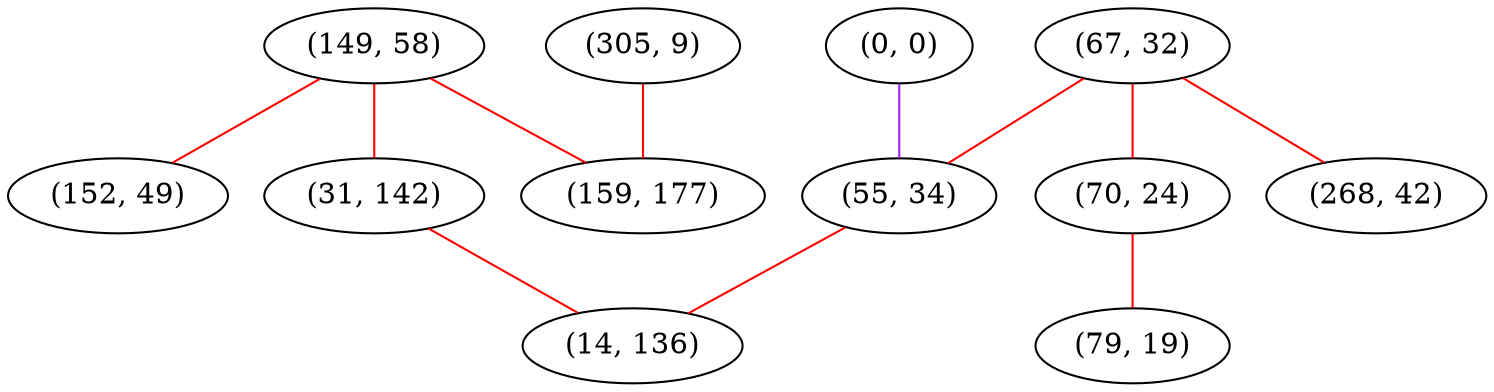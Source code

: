 graph "" {
"(0, 0)";
"(149, 58)";
"(305, 9)";
"(67, 32)";
"(31, 142)";
"(55, 34)";
"(159, 177)";
"(152, 49)";
"(70, 24)";
"(268, 42)";
"(79, 19)";
"(14, 136)";
"(0, 0)" -- "(55, 34)"  [color=purple, key=0, weight=4];
"(149, 58)" -- "(152, 49)"  [color=red, key=0, weight=1];
"(149, 58)" -- "(31, 142)"  [color=red, key=0, weight=1];
"(149, 58)" -- "(159, 177)"  [color=red, key=0, weight=1];
"(305, 9)" -- "(159, 177)"  [color=red, key=0, weight=1];
"(67, 32)" -- "(268, 42)"  [color=red, key=0, weight=1];
"(67, 32)" -- "(70, 24)"  [color=red, key=0, weight=1];
"(67, 32)" -- "(55, 34)"  [color=red, key=0, weight=1];
"(31, 142)" -- "(14, 136)"  [color=red, key=0, weight=1];
"(55, 34)" -- "(14, 136)"  [color=red, key=0, weight=1];
"(70, 24)" -- "(79, 19)"  [color=red, key=0, weight=1];
}
